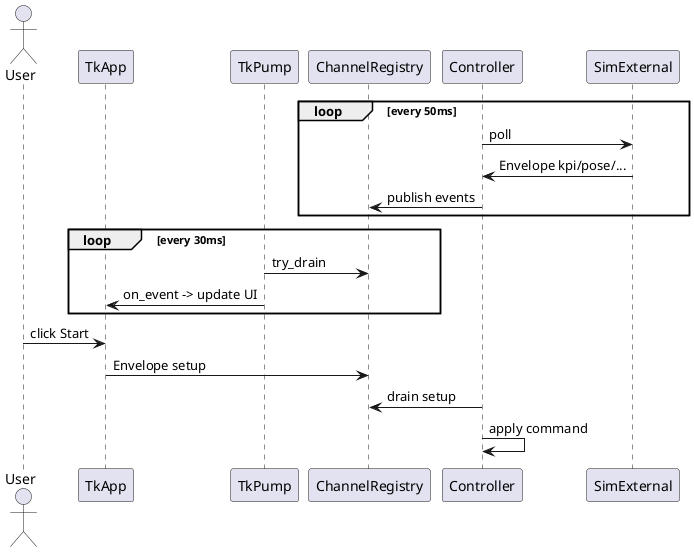 @startuml System Squence Diagram GUI mode
actor User
participant "TkApp" as TK
participant "TkPump" as TP
participant "ChannelRegistry" as MB
participant "Controller" as C
participant "SimExternal" as EP

loop every 50ms
  C -> EP : poll
  EP -> C : Envelope kpi/pose/...
  C -> MB : publish events
end

loop every 30ms
  TP -> MB : try_drain
  TP -> TK : on_event -> update UI
end

User -> TK : click Start
TK -> MB : Envelope setup
C -> MB : drain setup
C -> C : apply command
@enduml
